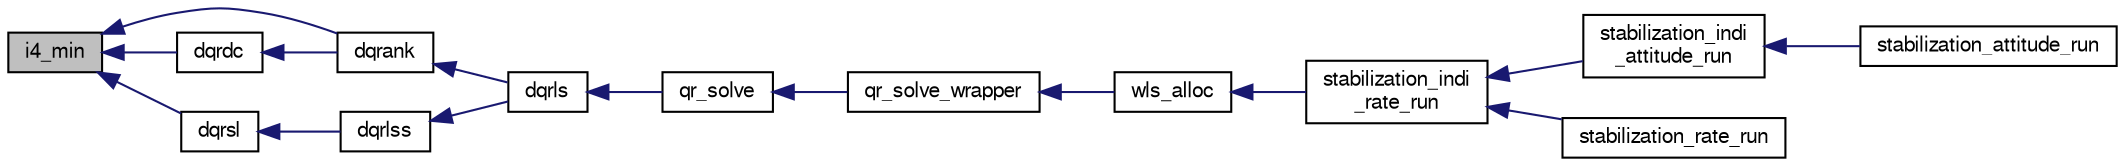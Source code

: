 digraph "i4_min"
{
  edge [fontname="FreeSans",fontsize="10",labelfontname="FreeSans",labelfontsize="10"];
  node [fontname="FreeSans",fontsize="10",shape=record];
  rankdir="LR";
  Node1 [label="i4_min",height=0.2,width=0.4,color="black", fillcolor="grey75", style="filled", fontcolor="black"];
  Node1 -> Node2 [dir="back",color="midnightblue",fontsize="10",style="solid",fontname="FreeSans"];
  Node2 [label="dqrank",height=0.2,width=0.4,color="black", fillcolor="white", style="filled",URL="$qr__solve_8h.html#a6ecb9a7b36dcdb21869bd05c7e7cf149"];
  Node2 -> Node3 [dir="back",color="midnightblue",fontsize="10",style="solid",fontname="FreeSans"];
  Node3 [label="dqrls",height=0.2,width=0.4,color="black", fillcolor="white", style="filled",URL="$qr__solve_8h.html#aefe21c521674eb7a8c9f9ea74864f29e"];
  Node3 -> Node4 [dir="back",color="midnightblue",fontsize="10",style="solid",fontname="FreeSans"];
  Node4 [label="qr_solve",height=0.2,width=0.4,color="black", fillcolor="white", style="filled",URL="$qr__solve_8h.html#a90d5a7f0475008f757334c945452b340"];
  Node4 -> Node5 [dir="back",color="midnightblue",fontsize="10",style="solid",fontname="FreeSans"];
  Node5 [label="qr_solve_wrapper",height=0.2,width=0.4,color="black", fillcolor="white", style="filled",URL="$wls__alloc_8h.html#ae96dd388138c3a7830cafe5eec5a0708",tooltip="Wrapper for qr solve. "];
  Node5 -> Node6 [dir="back",color="midnightblue",fontsize="10",style="solid",fontname="FreeSans"];
  Node6 [label="wls_alloc",height=0.2,width=0.4,color="black", fillcolor="white", style="filled",URL="$wls__alloc_8h.html#a8053b1e79e1b0395d86c381aa786434d",tooltip="active set algorithm for control allocation "];
  Node6 -> Node7 [dir="back",color="midnightblue",fontsize="10",style="solid",fontname="FreeSans"];
  Node7 [label="stabilization_indi\l_rate_run",height=0.2,width=0.4,color="black", fillcolor="white", style="filled",URL="$stabilization__indi__simple_8h.html#abb616d415224721c6dbb6cc648b696c2",tooltip="Does the INDI calculations. "];
  Node7 -> Node8 [dir="back",color="midnightblue",fontsize="10",style="solid",fontname="FreeSans"];
  Node8 [label="stabilization_indi\l_attitude_run",height=0.2,width=0.4,color="black", fillcolor="white", style="filled",URL="$stabilization__indi__simple_8h.html#a32497fd2d2c56c87a83bddb1f7b62fa8",tooltip="runs stabilization indi "];
  Node8 -> Node9 [dir="back",color="midnightblue",fontsize="10",style="solid",fontname="FreeSans"];
  Node9 [label="stabilization_attitude_run",height=0.2,width=0.4,color="black", fillcolor="white", style="filled",URL="$stabilization__attitude__quat__indi_8c.html#add1138c9aae1adaafdb42ddf2f0c039a"];
  Node7 -> Node10 [dir="back",color="midnightblue",fontsize="10",style="solid",fontname="FreeSans"];
  Node10 [label="stabilization_rate_run",height=0.2,width=0.4,color="black", fillcolor="white", style="filled",URL="$stabilization__rate__indi_8c.html#acfa2e0820b52aea2dce670dd9295b540",tooltip="Run indi rate interface from the \"stabilization_rate_run\" function. "];
  Node1 -> Node11 [dir="back",color="midnightblue",fontsize="10",style="solid",fontname="FreeSans"];
  Node11 [label="dqrdc",height=0.2,width=0.4,color="black", fillcolor="white", style="filled",URL="$qr__solve_8h.html#afaa40152476be17052f2c425914e744e"];
  Node11 -> Node2 [dir="back",color="midnightblue",fontsize="10",style="solid",fontname="FreeSans"];
  Node1 -> Node12 [dir="back",color="midnightblue",fontsize="10",style="solid",fontname="FreeSans"];
  Node12 [label="dqrsl",height=0.2,width=0.4,color="black", fillcolor="white", style="filled",URL="$qr__solve_8h.html#a52f94d5d8c6c1df1cc33b4f08e7f8902"];
  Node12 -> Node13 [dir="back",color="midnightblue",fontsize="10",style="solid",fontname="FreeSans"];
  Node13 [label="dqrlss",height=0.2,width=0.4,color="black", fillcolor="white", style="filled",URL="$qr__solve_8h.html#a26a23027f69ea2fa426952985c7734c1"];
  Node13 -> Node3 [dir="back",color="midnightblue",fontsize="10",style="solid",fontname="FreeSans"];
}
